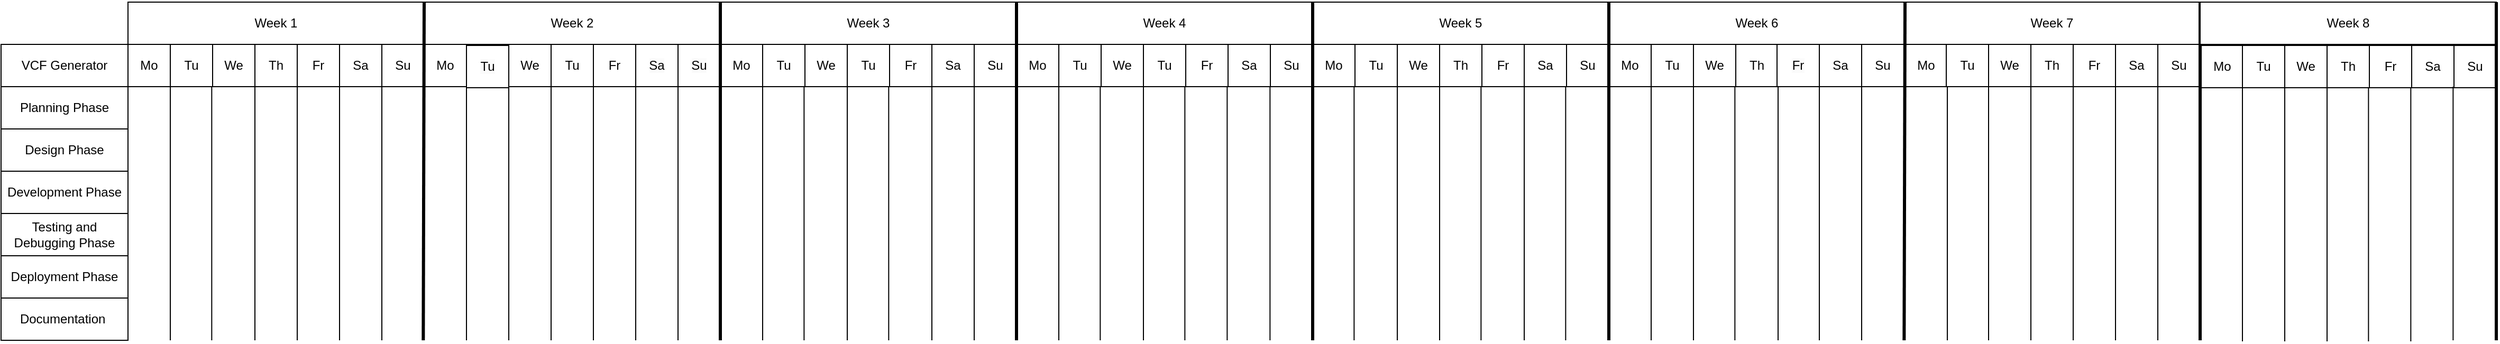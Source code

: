 <mxfile version="24.7.17">
  <diagram name="Seite-1" id="4hVkLUTrtvRtAOiwKSZ2">
    <mxGraphModel dx="1195" dy="682" grid="1" gridSize="10" guides="1" tooltips="1" connect="1" arrows="1" fold="1" page="1" pageScale="1" pageWidth="827" pageHeight="1169" math="0" shadow="0">
      <root>
        <mxCell id="0" />
        <mxCell id="1" parent="0" />
        <mxCell id="9hvRfSDIdng7qgmBZlXO-1" value="VCF Generator" style="rounded=0;whiteSpace=wrap;html=1;" vertex="1" parent="1">
          <mxGeometry x="40" y="120" width="120" height="40" as="geometry" />
        </mxCell>
        <mxCell id="9hvRfSDIdng7qgmBZlXO-2" value="Planning Phase" style="rounded=0;whiteSpace=wrap;html=1;" vertex="1" parent="1">
          <mxGeometry x="40" y="160" width="120" height="40" as="geometry" />
        </mxCell>
        <mxCell id="9hvRfSDIdng7qgmBZlXO-3" value="Design Phase" style="rounded=0;whiteSpace=wrap;html=1;" vertex="1" parent="1">
          <mxGeometry x="40" y="200" width="120" height="40" as="geometry" />
        </mxCell>
        <mxCell id="9hvRfSDIdng7qgmBZlXO-4" value="Development Phase" style="rounded=0;whiteSpace=wrap;html=1;" vertex="1" parent="1">
          <mxGeometry x="40" y="240" width="120" height="40" as="geometry" />
        </mxCell>
        <mxCell id="9hvRfSDIdng7qgmBZlXO-5" value="Testing and Debugging Phase" style="rounded=0;whiteSpace=wrap;html=1;" vertex="1" parent="1">
          <mxGeometry x="40" y="280" width="120" height="40" as="geometry" />
        </mxCell>
        <mxCell id="9hvRfSDIdng7qgmBZlXO-6" value="Deployment Phase" style="rounded=0;whiteSpace=wrap;html=1;" vertex="1" parent="1">
          <mxGeometry x="40" y="320" width="120" height="40" as="geometry" />
        </mxCell>
        <mxCell id="9hvRfSDIdng7qgmBZlXO-7" value="Week 1" style="rounded=0;whiteSpace=wrap;html=1;" vertex="1" parent="1">
          <mxGeometry x="160" y="80" width="280" height="40" as="geometry" />
        </mxCell>
        <mxCell id="9hvRfSDIdng7qgmBZlXO-8" value="Documentation&amp;nbsp;" style="rounded=0;whiteSpace=wrap;html=1;" vertex="1" parent="1">
          <mxGeometry x="40" y="360" width="120" height="40" as="geometry" />
        </mxCell>
        <mxCell id="9hvRfSDIdng7qgmBZlXO-10" value="Mo" style="rounded=0;whiteSpace=wrap;html=1;" vertex="1" parent="1">
          <mxGeometry x="160" y="120" width="40" height="40" as="geometry" />
        </mxCell>
        <mxCell id="9hvRfSDIdng7qgmBZlXO-13" value="Week 3" style="rounded=0;whiteSpace=wrap;html=1;" vertex="1" parent="1">
          <mxGeometry x="720" y="80" width="280" height="40" as="geometry" />
        </mxCell>
        <mxCell id="9hvRfSDIdng7qgmBZlXO-14" value="Week 2" style="rounded=0;whiteSpace=wrap;html=1;" vertex="1" parent="1">
          <mxGeometry x="440" y="80" width="280" height="40" as="geometry" />
        </mxCell>
        <mxCell id="9hvRfSDIdng7qgmBZlXO-15" value="Week 7" style="rounded=0;whiteSpace=wrap;html=1;" vertex="1" parent="1">
          <mxGeometry x="1839" y="80" width="280" height="40" as="geometry" />
        </mxCell>
        <mxCell id="9hvRfSDIdng7qgmBZlXO-16" value="Week 6" style="rounded=0;whiteSpace=wrap;html=1;" vertex="1" parent="1">
          <mxGeometry x="1560" y="80" width="280" height="40" as="geometry" />
        </mxCell>
        <mxCell id="9hvRfSDIdng7qgmBZlXO-17" value="Week 4" style="rounded=0;whiteSpace=wrap;html=1;" vertex="1" parent="1">
          <mxGeometry x="1000" y="80" width="280" height="40" as="geometry" />
        </mxCell>
        <mxCell id="9hvRfSDIdng7qgmBZlXO-18" value="Week 5" style="rounded=0;whiteSpace=wrap;html=1;" vertex="1" parent="1">
          <mxGeometry x="1280" y="80" width="280" height="40" as="geometry" />
        </mxCell>
        <mxCell id="9hvRfSDIdng7qgmBZlXO-19" value="Tu" style="rounded=0;whiteSpace=wrap;html=1;" vertex="1" parent="1">
          <mxGeometry x="200" y="120" width="40" height="40" as="geometry" />
        </mxCell>
        <mxCell id="9hvRfSDIdng7qgmBZlXO-20" value="Fr" style="rounded=0;whiteSpace=wrap;html=1;" vertex="1" parent="1">
          <mxGeometry x="320" y="120" width="40" height="40" as="geometry" />
        </mxCell>
        <mxCell id="9hvRfSDIdng7qgmBZlXO-21" value="Mo" style="rounded=0;whiteSpace=wrap;html=1;" vertex="1" parent="1">
          <mxGeometry x="440" y="120" width="40" height="40" as="geometry" />
        </mxCell>
        <mxCell id="9hvRfSDIdng7qgmBZlXO-22" value="&lt;span style=&quot;color: rgb(0, 0, 0); font-family: Helvetica; font-size: 12px; font-style: normal; font-variant-ligatures: normal; font-variant-caps: normal; font-weight: 400; letter-spacing: normal; orphans: 2; text-align: center; text-indent: 0px; text-transform: none; widows: 2; word-spacing: 0px; -webkit-text-stroke-width: 0px; white-space: normal; background-color: rgb(251, 251, 251); text-decoration-thickness: initial; text-decoration-style: initial; text-decoration-color: initial; display: inline !important; float: none;&quot;&gt;Tu&lt;/span&gt;" style="rounded=0;whiteSpace=wrap;html=1;" vertex="1" parent="1">
          <mxGeometry x="480" y="121" width="40" height="40" as="geometry" />
        </mxCell>
        <mxCell id="9hvRfSDIdng7qgmBZlXO-23" value="We" style="rounded=0;whiteSpace=wrap;html=1;" vertex="1" parent="1">
          <mxGeometry x="520" y="120" width="40" height="40" as="geometry" />
        </mxCell>
        <mxCell id="9hvRfSDIdng7qgmBZlXO-24" value="Tu" style="rounded=0;whiteSpace=wrap;html=1;" vertex="1" parent="1">
          <mxGeometry x="560" y="120" width="40" height="40" as="geometry" />
        </mxCell>
        <mxCell id="9hvRfSDIdng7qgmBZlXO-25" value="Fr" style="rounded=0;whiteSpace=wrap;html=1;" vertex="1" parent="1">
          <mxGeometry x="600" y="120" width="40" height="40" as="geometry" />
        </mxCell>
        <mxCell id="9hvRfSDIdng7qgmBZlXO-26" value="&lt;span style=&quot;color: rgb(0, 0, 0); font-family: Helvetica; font-size: 12px; font-style: normal; font-variant-ligatures: normal; font-variant-caps: normal; font-weight: 400; letter-spacing: normal; orphans: 2; text-align: center; text-indent: 0px; text-transform: none; widows: 2; word-spacing: 0px; -webkit-text-stroke-width: 0px; white-space: normal; background-color: rgb(251, 251, 251); text-decoration-thickness: initial; text-decoration-style: initial; text-decoration-color: initial; display: inline !important; float: none;&quot;&gt;Sa&lt;/span&gt;" style="rounded=0;whiteSpace=wrap;html=1;" vertex="1" parent="1">
          <mxGeometry x="640" y="120" width="40" height="40" as="geometry" />
        </mxCell>
        <mxCell id="9hvRfSDIdng7qgmBZlXO-27" value="&lt;span style=&quot;color: rgb(0, 0, 0); font-family: Helvetica; font-size: 12px; font-style: normal; font-variant-ligatures: normal; font-variant-caps: normal; font-weight: 400; letter-spacing: normal; orphans: 2; text-align: center; text-indent: 0px; text-transform: none; widows: 2; word-spacing: 0px; -webkit-text-stroke-width: 0px; white-space: normal; background-color: rgb(251, 251, 251); text-decoration-thickness: initial; text-decoration-style: initial; text-decoration-color: initial; display: inline !important; float: none;&quot;&gt;Su&lt;/span&gt;" style="rounded=0;whiteSpace=wrap;html=1;" vertex="1" parent="1">
          <mxGeometry x="680" y="120" width="40" height="40" as="geometry" />
        </mxCell>
        <mxCell id="9hvRfSDIdng7qgmBZlXO-28" value="Mo" style="rounded=0;whiteSpace=wrap;html=1;" vertex="1" parent="1">
          <mxGeometry x="720" y="120" width="40" height="40" as="geometry" />
        </mxCell>
        <mxCell id="9hvRfSDIdng7qgmBZlXO-29" value="We" style="rounded=0;whiteSpace=wrap;html=1;" vertex="1" parent="1">
          <mxGeometry x="800" y="120" width="40" height="40" as="geometry" />
        </mxCell>
        <mxCell id="9hvRfSDIdng7qgmBZlXO-30" value="Tu" style="rounded=0;whiteSpace=wrap;html=1;" vertex="1" parent="1">
          <mxGeometry x="760" y="120" width="40" height="40" as="geometry" />
        </mxCell>
        <mxCell id="9hvRfSDIdng7qgmBZlXO-31" value="Tu" style="rounded=0;whiteSpace=wrap;html=1;" vertex="1" parent="1">
          <mxGeometry x="840" y="120" width="40" height="40" as="geometry" />
        </mxCell>
        <mxCell id="9hvRfSDIdng7qgmBZlXO-32" value="Fr" style="rounded=0;whiteSpace=wrap;html=1;" vertex="1" parent="1">
          <mxGeometry x="880" y="120" width="40" height="40" as="geometry" />
        </mxCell>
        <mxCell id="9hvRfSDIdng7qgmBZlXO-33" value="Sa" style="rounded=0;whiteSpace=wrap;html=1;" vertex="1" parent="1">
          <mxGeometry x="920" y="120" width="40" height="40" as="geometry" />
        </mxCell>
        <mxCell id="9hvRfSDIdng7qgmBZlXO-34" value="Su" style="rounded=0;whiteSpace=wrap;html=1;" vertex="1" parent="1">
          <mxGeometry x="960" y="120" width="40" height="40" as="geometry" />
        </mxCell>
        <mxCell id="9hvRfSDIdng7qgmBZlXO-52" value="Th" style="rounded=0;whiteSpace=wrap;html=1;" vertex="1" parent="1">
          <mxGeometry x="280" y="120" width="40" height="40" as="geometry" />
        </mxCell>
        <mxCell id="9hvRfSDIdng7qgmBZlXO-53" value="We" style="rounded=0;whiteSpace=wrap;html=1;" vertex="1" parent="1">
          <mxGeometry x="240" y="120" width="40" height="40" as="geometry" />
        </mxCell>
        <mxCell id="9hvRfSDIdng7qgmBZlXO-54" value="Sa" style="rounded=0;whiteSpace=wrap;html=1;" vertex="1" parent="1">
          <mxGeometry x="360" y="120" width="40" height="40" as="geometry" />
        </mxCell>
        <mxCell id="9hvRfSDIdng7qgmBZlXO-55" value="Su" style="rounded=0;whiteSpace=wrap;html=1;" vertex="1" parent="1">
          <mxGeometry x="400" y="120" width="40" height="40" as="geometry" />
        </mxCell>
        <mxCell id="9hvRfSDIdng7qgmBZlXO-73" value="Th" style="rounded=0;whiteSpace=wrap;html=1;" vertex="1" parent="1">
          <mxGeometry x="1400" y="120" width="40" height="40" as="geometry" />
        </mxCell>
        <mxCell id="9hvRfSDIdng7qgmBZlXO-74" value="Su" style="rounded=0;whiteSpace=wrap;html=1;" vertex="1" parent="1">
          <mxGeometry x="1520" y="120" width="40" height="40" as="geometry" />
        </mxCell>
        <mxCell id="9hvRfSDIdng7qgmBZlXO-75" value="Mo" style="rounded=0;whiteSpace=wrap;html=1;" vertex="1" parent="1">
          <mxGeometry x="1560" y="120" width="40" height="40" as="geometry" />
        </mxCell>
        <mxCell id="9hvRfSDIdng7qgmBZlXO-76" value="Tu" style="rounded=0;whiteSpace=wrap;html=1;" vertex="1" parent="1">
          <mxGeometry x="1600" y="120" width="40" height="40" as="geometry" />
        </mxCell>
        <mxCell id="9hvRfSDIdng7qgmBZlXO-77" value="We" style="rounded=0;whiteSpace=wrap;html=1;" vertex="1" parent="1">
          <mxGeometry x="1640" y="120" width="40" height="40" as="geometry" />
        </mxCell>
        <mxCell id="9hvRfSDIdng7qgmBZlXO-78" value="Th" style="rounded=0;whiteSpace=wrap;html=1;" vertex="1" parent="1">
          <mxGeometry x="1680" y="120" width="40" height="40" as="geometry" />
        </mxCell>
        <mxCell id="9hvRfSDIdng7qgmBZlXO-79" value="&lt;span style=&quot;color: rgb(0, 0, 0); font-family: Helvetica; font-size: 12px; font-style: normal; font-variant-ligatures: normal; font-variant-caps: normal; font-weight: 400; letter-spacing: normal; orphans: 2; text-align: center; text-indent: 0px; text-transform: none; widows: 2; word-spacing: 0px; -webkit-text-stroke-width: 0px; white-space: normal; background-color: rgb(251, 251, 251); text-decoration-thickness: initial; text-decoration-style: initial; text-decoration-color: initial; display: inline !important; float: none;&quot;&gt;Fr&lt;/span&gt;" style="rounded=0;whiteSpace=wrap;html=1;" vertex="1" parent="1">
          <mxGeometry x="1719" y="120" width="40" height="40" as="geometry" />
        </mxCell>
        <mxCell id="9hvRfSDIdng7qgmBZlXO-80" value="Sa" style="rounded=0;whiteSpace=wrap;html=1;" vertex="1" parent="1">
          <mxGeometry x="1759" y="120" width="40" height="40" as="geometry" />
        </mxCell>
        <mxCell id="9hvRfSDIdng7qgmBZlXO-81" value="Su" style="rounded=0;whiteSpace=wrap;html=1;" vertex="1" parent="1">
          <mxGeometry x="1799" y="120" width="40" height="40" as="geometry" />
        </mxCell>
        <mxCell id="9hvRfSDIdng7qgmBZlXO-82" value="Mo" style="rounded=0;whiteSpace=wrap;html=1;" vertex="1" parent="1">
          <mxGeometry x="1840" y="120" width="40" height="40" as="geometry" />
        </mxCell>
        <mxCell id="9hvRfSDIdng7qgmBZlXO-83" value="Tu" style="rounded=0;whiteSpace=wrap;html=1;" vertex="1" parent="1">
          <mxGeometry x="1879" y="120" width="40" height="40" as="geometry" />
        </mxCell>
        <mxCell id="9hvRfSDIdng7qgmBZlXO-84" value="We" style="rounded=0;whiteSpace=wrap;html=1;" vertex="1" parent="1">
          <mxGeometry x="1919" y="120" width="40" height="40" as="geometry" />
        </mxCell>
        <mxCell id="9hvRfSDIdng7qgmBZlXO-85" value="Th" style="rounded=0;whiteSpace=wrap;html=1;" vertex="1" parent="1">
          <mxGeometry x="1959" y="120" width="40" height="40" as="geometry" />
        </mxCell>
        <mxCell id="9hvRfSDIdng7qgmBZlXO-86" value="Fr" style="rounded=0;whiteSpace=wrap;html=1;" vertex="1" parent="1">
          <mxGeometry x="1999" y="120" width="40" height="40" as="geometry" />
        </mxCell>
        <mxCell id="9hvRfSDIdng7qgmBZlXO-87" value="Sa" style="rounded=0;whiteSpace=wrap;html=1;" vertex="1" parent="1">
          <mxGeometry x="2039" y="120" width="40" height="40" as="geometry" />
        </mxCell>
        <mxCell id="9hvRfSDIdng7qgmBZlXO-88" value="Su" style="rounded=0;whiteSpace=wrap;html=1;" vertex="1" parent="1">
          <mxGeometry x="2079" y="120" width="40" height="40" as="geometry" />
        </mxCell>
        <mxCell id="9hvRfSDIdng7qgmBZlXO-89" value="Mo" style="rounded=0;whiteSpace=wrap;html=1;" vertex="1" parent="1">
          <mxGeometry x="1000" y="120" width="40" height="40" as="geometry" />
        </mxCell>
        <mxCell id="9hvRfSDIdng7qgmBZlXO-90" value="We" style="rounded=0;whiteSpace=wrap;html=1;" vertex="1" parent="1">
          <mxGeometry x="1360" y="120" width="40" height="40" as="geometry" />
        </mxCell>
        <mxCell id="9hvRfSDIdng7qgmBZlXO-91" value="Tu" style="rounded=0;whiteSpace=wrap;html=1;" vertex="1" parent="1">
          <mxGeometry x="1320" y="120" width="40" height="40" as="geometry" />
        </mxCell>
        <mxCell id="9hvRfSDIdng7qgmBZlXO-92" value="Mo" style="rounded=0;whiteSpace=wrap;html=1;" vertex="1" parent="1">
          <mxGeometry x="1280" y="120" width="40" height="40" as="geometry" />
        </mxCell>
        <mxCell id="9hvRfSDIdng7qgmBZlXO-93" value="Su" style="rounded=0;whiteSpace=wrap;html=1;" vertex="1" parent="1">
          <mxGeometry x="1240" y="120" width="40" height="40" as="geometry" />
        </mxCell>
        <mxCell id="9hvRfSDIdng7qgmBZlXO-94" value="Sa" style="rounded=0;whiteSpace=wrap;html=1;" vertex="1" parent="1">
          <mxGeometry x="1200" y="120" width="40" height="40" as="geometry" />
        </mxCell>
        <mxCell id="9hvRfSDIdng7qgmBZlXO-95" value="Fr" style="rounded=0;whiteSpace=wrap;html=1;" vertex="1" parent="1">
          <mxGeometry x="1160" y="120" width="40" height="40" as="geometry" />
        </mxCell>
        <mxCell id="9hvRfSDIdng7qgmBZlXO-96" value="Tu" style="rounded=0;whiteSpace=wrap;html=1;" vertex="1" parent="1">
          <mxGeometry x="1120" y="120" width="40" height="40" as="geometry" />
        </mxCell>
        <mxCell id="9hvRfSDIdng7qgmBZlXO-97" value="We" style="rounded=0;whiteSpace=wrap;html=1;" vertex="1" parent="1">
          <mxGeometry x="1080" y="120" width="40" height="40" as="geometry" />
        </mxCell>
        <mxCell id="9hvRfSDIdng7qgmBZlXO-98" value="Tu" style="rounded=0;whiteSpace=wrap;html=1;" vertex="1" parent="1">
          <mxGeometry x="1040" y="120" width="40" height="40" as="geometry" />
        </mxCell>
        <mxCell id="9hvRfSDIdng7qgmBZlXO-99" value="Fr" style="rounded=0;whiteSpace=wrap;html=1;" vertex="1" parent="1">
          <mxGeometry x="1440" y="120" width="40" height="40" as="geometry" />
        </mxCell>
        <mxCell id="9hvRfSDIdng7qgmBZlXO-100" value="Sa" style="rounded=0;whiteSpace=wrap;html=1;" vertex="1" parent="1">
          <mxGeometry x="1480" y="120" width="40" height="40" as="geometry" />
        </mxCell>
        <mxCell id="9hvRfSDIdng7qgmBZlXO-101" value="" style="endArrow=none;html=1;rounded=0;entryX=0;entryY=1;entryDx=0;entryDy=0;" edge="1" parent="1" target="9hvRfSDIdng7qgmBZlXO-19">
          <mxGeometry width="50" height="50" relative="1" as="geometry">
            <mxPoint x="200" y="400" as="sourcePoint" />
            <mxPoint x="280" y="260" as="targetPoint" />
          </mxGeometry>
        </mxCell>
        <mxCell id="9hvRfSDIdng7qgmBZlXO-102" value="" style="endArrow=none;html=1;rounded=0;entryX=0;entryY=1;entryDx=0;entryDy=0;" edge="1" parent="1">
          <mxGeometry width="50" height="50" relative="1" as="geometry">
            <mxPoint x="640" y="400" as="sourcePoint" />
            <mxPoint x="640" y="160" as="targetPoint" />
          </mxGeometry>
        </mxCell>
        <mxCell id="9hvRfSDIdng7qgmBZlXO-103" value="" style="endArrow=none;html=1;rounded=0;entryX=0;entryY=1;entryDx=0;entryDy=0;" edge="1" parent="1">
          <mxGeometry width="50" height="50" relative="1" as="geometry">
            <mxPoint x="239.17" y="400" as="sourcePoint" />
            <mxPoint x="239.17" y="160" as="targetPoint" />
          </mxGeometry>
        </mxCell>
        <mxCell id="9hvRfSDIdng7qgmBZlXO-104" value="" style="endArrow=none;html=1;rounded=0;entryX=0;entryY=1;entryDx=0;entryDy=0;" edge="1" parent="1">
          <mxGeometry width="50" height="50" relative="1" as="geometry">
            <mxPoint x="600" y="400" as="sourcePoint" />
            <mxPoint x="600" y="160" as="targetPoint" />
          </mxGeometry>
        </mxCell>
        <mxCell id="9hvRfSDIdng7qgmBZlXO-105" value="" style="endArrow=none;html=1;rounded=0;entryX=0;entryY=1;entryDx=0;entryDy=0;" edge="1" parent="1">
          <mxGeometry width="50" height="50" relative="1" as="geometry">
            <mxPoint x="560" y="400" as="sourcePoint" />
            <mxPoint x="560" y="160" as="targetPoint" />
          </mxGeometry>
        </mxCell>
        <mxCell id="9hvRfSDIdng7qgmBZlXO-106" value="" style="endArrow=none;html=1;rounded=0;entryX=0;entryY=1;entryDx=0;entryDy=0;" edge="1" parent="1">
          <mxGeometry width="50" height="50" relative="1" as="geometry">
            <mxPoint x="520" y="400" as="sourcePoint" />
            <mxPoint x="520" y="160" as="targetPoint" />
          </mxGeometry>
        </mxCell>
        <mxCell id="9hvRfSDIdng7qgmBZlXO-107" value="" style="endArrow=none;html=1;rounded=0;entryX=0;entryY=1;entryDx=0;entryDy=0;" edge="1" parent="1">
          <mxGeometry width="50" height="50" relative="1" as="geometry">
            <mxPoint x="280" y="400" as="sourcePoint" />
            <mxPoint x="280" y="160" as="targetPoint" />
          </mxGeometry>
        </mxCell>
        <mxCell id="9hvRfSDIdng7qgmBZlXO-108" value="" style="endArrow=none;html=1;rounded=0;entryX=0;entryY=1;entryDx=0;entryDy=0;" edge="1" parent="1">
          <mxGeometry width="50" height="50" relative="1" as="geometry">
            <mxPoint x="320" y="400" as="sourcePoint" />
            <mxPoint x="320" y="160" as="targetPoint" />
          </mxGeometry>
        </mxCell>
        <mxCell id="9hvRfSDIdng7qgmBZlXO-109" value="" style="endArrow=none;html=1;rounded=0;entryX=0;entryY=1;entryDx=0;entryDy=0;" edge="1" parent="1">
          <mxGeometry width="50" height="50" relative="1" as="geometry">
            <mxPoint x="360" y="400" as="sourcePoint" />
            <mxPoint x="360" y="160" as="targetPoint" />
          </mxGeometry>
        </mxCell>
        <mxCell id="9hvRfSDIdng7qgmBZlXO-110" value="" style="endArrow=none;html=1;rounded=0;entryX=0;entryY=1;entryDx=0;entryDy=0;" edge="1" parent="1">
          <mxGeometry width="50" height="50" relative="1" as="geometry">
            <mxPoint x="400" y="400" as="sourcePoint" />
            <mxPoint x="400" y="160" as="targetPoint" />
          </mxGeometry>
        </mxCell>
        <mxCell id="9hvRfSDIdng7qgmBZlXO-111" value="" style="endArrow=none;html=1;rounded=0;entryX=0;entryY=0;entryDx=0;entryDy=0;strokeWidth=3;" edge="1" parent="1" target="9hvRfSDIdng7qgmBZlXO-14">
          <mxGeometry width="50" height="50" relative="1" as="geometry">
            <mxPoint x="439.17" y="400" as="sourcePoint" />
            <mxPoint x="439.17" y="160" as="targetPoint" />
          </mxGeometry>
        </mxCell>
        <mxCell id="9hvRfSDIdng7qgmBZlXO-112" value="" style="endArrow=none;html=1;rounded=0;entryX=0;entryY=1;entryDx=0;entryDy=0;" edge="1" parent="1">
          <mxGeometry width="50" height="50" relative="1" as="geometry">
            <mxPoint x="480" y="400" as="sourcePoint" />
            <mxPoint x="480" y="160" as="targetPoint" />
          </mxGeometry>
        </mxCell>
        <mxCell id="9hvRfSDIdng7qgmBZlXO-113" value="" style="endArrow=none;html=1;rounded=0;entryX=0;entryY=1;entryDx=0;entryDy=0;" edge="1" parent="1">
          <mxGeometry width="50" height="50" relative="1" as="geometry">
            <mxPoint x="1040" y="400" as="sourcePoint" />
            <mxPoint x="1040" y="160" as="targetPoint" />
          </mxGeometry>
        </mxCell>
        <mxCell id="9hvRfSDIdng7qgmBZlXO-114" value="" style="endArrow=none;html=1;rounded=0;entryX=0;entryY=1;entryDx=0;entryDy=0;" edge="1" parent="1">
          <mxGeometry width="50" height="50" relative="1" as="geometry">
            <mxPoint x="680" y="400" as="sourcePoint" />
            <mxPoint x="680" y="160" as="targetPoint" />
          </mxGeometry>
        </mxCell>
        <mxCell id="9hvRfSDIdng7qgmBZlXO-115" value="" style="endArrow=none;html=1;rounded=0;entryX=1;entryY=0;entryDx=0;entryDy=0;strokeWidth=3;" edge="1" parent="1" target="9hvRfSDIdng7qgmBZlXO-14">
          <mxGeometry width="50" height="50" relative="1" as="geometry">
            <mxPoint x="720" y="400" as="sourcePoint" />
            <mxPoint x="720" y="160" as="targetPoint" />
          </mxGeometry>
        </mxCell>
        <mxCell id="9hvRfSDIdng7qgmBZlXO-116" value="" style="endArrow=none;html=1;rounded=0;entryX=0;entryY=1;entryDx=0;entryDy=0;" edge="1" parent="1">
          <mxGeometry width="50" height="50" relative="1" as="geometry">
            <mxPoint x="760" y="400" as="sourcePoint" />
            <mxPoint x="760" y="160" as="targetPoint" />
          </mxGeometry>
        </mxCell>
        <mxCell id="9hvRfSDIdng7qgmBZlXO-117" value="" style="endArrow=none;html=1;rounded=0;entryX=0;entryY=1;entryDx=0;entryDy=0;" edge="1" parent="1">
          <mxGeometry width="50" height="50" relative="1" as="geometry">
            <mxPoint x="799.17" y="400" as="sourcePoint" />
            <mxPoint x="799.17" y="160" as="targetPoint" />
          </mxGeometry>
        </mxCell>
        <mxCell id="9hvRfSDIdng7qgmBZlXO-118" value="" style="endArrow=none;html=1;rounded=0;entryX=0;entryY=1;entryDx=0;entryDy=0;" edge="1" parent="1">
          <mxGeometry width="50" height="50" relative="1" as="geometry">
            <mxPoint x="840" y="400" as="sourcePoint" />
            <mxPoint x="840" y="160" as="targetPoint" />
          </mxGeometry>
        </mxCell>
        <mxCell id="9hvRfSDIdng7qgmBZlXO-119" value="" style="endArrow=none;html=1;rounded=0;entryX=0;entryY=1;entryDx=0;entryDy=0;" edge="1" parent="1">
          <mxGeometry width="50" height="50" relative="1" as="geometry">
            <mxPoint x="879.17" y="400" as="sourcePoint" />
            <mxPoint x="879.17" y="160" as="targetPoint" />
          </mxGeometry>
        </mxCell>
        <mxCell id="9hvRfSDIdng7qgmBZlXO-120" value="" style="endArrow=none;html=1;rounded=0;entryX=0;entryY=1;entryDx=0;entryDy=0;" edge="1" parent="1">
          <mxGeometry width="50" height="50" relative="1" as="geometry">
            <mxPoint x="920" y="400" as="sourcePoint" />
            <mxPoint x="920" y="160" as="targetPoint" />
          </mxGeometry>
        </mxCell>
        <mxCell id="9hvRfSDIdng7qgmBZlXO-121" value="" style="endArrow=none;html=1;rounded=0;entryX=0;entryY=1;entryDx=0;entryDy=0;" edge="1" parent="1">
          <mxGeometry width="50" height="50" relative="1" as="geometry">
            <mxPoint x="960" y="400" as="sourcePoint" />
            <mxPoint x="960" y="160" as="targetPoint" />
          </mxGeometry>
        </mxCell>
        <mxCell id="9hvRfSDIdng7qgmBZlXO-122" value="" style="endArrow=none;html=1;rounded=0;entryX=0;entryY=0;entryDx=0;entryDy=0;strokeWidth=3;" edge="1" parent="1" target="9hvRfSDIdng7qgmBZlXO-17">
          <mxGeometry width="50" height="50" relative="1" as="geometry">
            <mxPoint x="1000" y="400" as="sourcePoint" />
            <mxPoint x="1000" y="160" as="targetPoint" />
          </mxGeometry>
        </mxCell>
        <mxCell id="9hvRfSDIdng7qgmBZlXO-123" value="" style="endArrow=none;html=1;rounded=0;entryX=0;entryY=1;entryDx=0;entryDy=0;" edge="1" parent="1">
          <mxGeometry width="50" height="50" relative="1" as="geometry">
            <mxPoint x="1319.17" y="400" as="sourcePoint" />
            <mxPoint x="1319.17" y="160" as="targetPoint" />
          </mxGeometry>
        </mxCell>
        <mxCell id="9hvRfSDIdng7qgmBZlXO-125" value="" style="endArrow=none;html=1;rounded=0;entryX=0;entryY=1;entryDx=0;entryDy=0;" edge="1" parent="1">
          <mxGeometry width="50" height="50" relative="1" as="geometry">
            <mxPoint x="1720" y="400" as="sourcePoint" />
            <mxPoint x="1720" y="160" as="targetPoint" />
          </mxGeometry>
        </mxCell>
        <mxCell id="9hvRfSDIdng7qgmBZlXO-126" value="" style="endArrow=none;html=1;rounded=0;entryX=0;entryY=1;entryDx=0;entryDy=0;" edge="1" parent="1">
          <mxGeometry width="50" height="50" relative="1" as="geometry">
            <mxPoint x="1759" y="400" as="sourcePoint" />
            <mxPoint x="1759" y="160" as="targetPoint" />
          </mxGeometry>
        </mxCell>
        <mxCell id="9hvRfSDIdng7qgmBZlXO-127" value="" style="endArrow=none;html=1;rounded=0;entryX=0;entryY=1;entryDx=0;entryDy=0;" edge="1" parent="1">
          <mxGeometry width="50" height="50" relative="1" as="geometry">
            <mxPoint x="1799" y="400" as="sourcePoint" />
            <mxPoint x="1799" y="160" as="targetPoint" />
          </mxGeometry>
        </mxCell>
        <mxCell id="9hvRfSDIdng7qgmBZlXO-128" value="" style="endArrow=none;html=1;rounded=0;entryX=1;entryY=0;entryDx=0;entryDy=0;strokeWidth=3;" edge="1" parent="1" target="9hvRfSDIdng7qgmBZlXO-16">
          <mxGeometry width="50" height="50" relative="1" as="geometry">
            <mxPoint x="1839.17" y="400" as="sourcePoint" />
            <mxPoint x="1839.17" y="160" as="targetPoint" />
          </mxGeometry>
        </mxCell>
        <mxCell id="9hvRfSDIdng7qgmBZlXO-129" value="" style="endArrow=none;html=1;rounded=0;entryX=0;entryY=1;entryDx=0;entryDy=0;" edge="1" parent="1">
          <mxGeometry width="50" height="50" relative="1" as="geometry">
            <mxPoint x="1880" y="400" as="sourcePoint" />
            <mxPoint x="1880" y="160" as="targetPoint" />
          </mxGeometry>
        </mxCell>
        <mxCell id="9hvRfSDIdng7qgmBZlXO-130" value="" style="endArrow=none;html=1;rounded=0;entryX=0;entryY=1;entryDx=0;entryDy=0;" edge="1" parent="1">
          <mxGeometry width="50" height="50" relative="1" as="geometry">
            <mxPoint x="1919" y="400" as="sourcePoint" />
            <mxPoint x="1919" y="160" as="targetPoint" />
          </mxGeometry>
        </mxCell>
        <mxCell id="9hvRfSDIdng7qgmBZlXO-131" value="" style="endArrow=none;html=1;rounded=0;entryX=0;entryY=1;entryDx=0;entryDy=0;" edge="1" parent="1">
          <mxGeometry width="50" height="50" relative="1" as="geometry">
            <mxPoint x="1959" y="400" as="sourcePoint" />
            <mxPoint x="1959" y="160" as="targetPoint" />
          </mxGeometry>
        </mxCell>
        <mxCell id="9hvRfSDIdng7qgmBZlXO-132" value="" style="endArrow=none;html=1;rounded=0;entryX=0;entryY=1;entryDx=0;entryDy=0;" edge="1" parent="1">
          <mxGeometry width="50" height="50" relative="1" as="geometry">
            <mxPoint x="1999" y="400" as="sourcePoint" />
            <mxPoint x="1999" y="160" as="targetPoint" />
          </mxGeometry>
        </mxCell>
        <mxCell id="9hvRfSDIdng7qgmBZlXO-133" value="" style="endArrow=none;html=1;rounded=0;entryX=0;entryY=1;entryDx=0;entryDy=0;" edge="1" parent="1">
          <mxGeometry width="50" height="50" relative="1" as="geometry">
            <mxPoint x="2039" y="400" as="sourcePoint" />
            <mxPoint x="2039" y="160" as="targetPoint" />
          </mxGeometry>
        </mxCell>
        <mxCell id="9hvRfSDIdng7qgmBZlXO-134" value="" style="endArrow=none;html=1;rounded=0;entryX=0;entryY=1;entryDx=0;entryDy=0;" edge="1" parent="1">
          <mxGeometry width="50" height="50" relative="1" as="geometry">
            <mxPoint x="2079" y="400" as="sourcePoint" />
            <mxPoint x="2079" y="160" as="targetPoint" />
          </mxGeometry>
        </mxCell>
        <mxCell id="9hvRfSDIdng7qgmBZlXO-135" value="" style="endArrow=none;html=1;rounded=0;entryX=1;entryY=0;entryDx=0;entryDy=0;strokeWidth=3;" edge="1" parent="1" target="9hvRfSDIdng7qgmBZlXO-15">
          <mxGeometry width="50" height="50" relative="1" as="geometry">
            <mxPoint x="2119" y="400" as="sourcePoint" />
            <mxPoint x="2119" y="160" as="targetPoint" />
          </mxGeometry>
        </mxCell>
        <mxCell id="9hvRfSDIdng7qgmBZlXO-136" value="" style="endArrow=none;html=1;rounded=0;entryX=0;entryY=1;entryDx=0;entryDy=0;" edge="1" parent="1">
          <mxGeometry width="50" height="50" relative="1" as="geometry">
            <mxPoint x="1360" y="400" as="sourcePoint" />
            <mxPoint x="1360" y="160" as="targetPoint" />
          </mxGeometry>
        </mxCell>
        <mxCell id="9hvRfSDIdng7qgmBZlXO-137" value="" style="endArrow=none;html=1;rounded=0;entryX=0;entryY=1;entryDx=0;entryDy=0;" edge="1" parent="1">
          <mxGeometry width="50" height="50" relative="1" as="geometry">
            <mxPoint x="1400" y="400" as="sourcePoint" />
            <mxPoint x="1400" y="160" as="targetPoint" />
          </mxGeometry>
        </mxCell>
        <mxCell id="9hvRfSDIdng7qgmBZlXO-138" value="" style="endArrow=none;html=1;rounded=0;entryX=0;entryY=1;entryDx=0;entryDy=0;" edge="1" parent="1">
          <mxGeometry width="50" height="50" relative="1" as="geometry">
            <mxPoint x="1439.17" y="400" as="sourcePoint" />
            <mxPoint x="1439.17" y="160" as="targetPoint" />
          </mxGeometry>
        </mxCell>
        <mxCell id="9hvRfSDIdng7qgmBZlXO-139" value="" style="endArrow=none;html=1;rounded=0;entryX=0;entryY=1;entryDx=0;entryDy=0;" edge="1" parent="1">
          <mxGeometry width="50" height="50" relative="1" as="geometry">
            <mxPoint x="1480" y="400" as="sourcePoint" />
            <mxPoint x="1480" y="160" as="targetPoint" />
          </mxGeometry>
        </mxCell>
        <mxCell id="9hvRfSDIdng7qgmBZlXO-140" value="" style="endArrow=none;html=1;rounded=0;entryX=0;entryY=1;entryDx=0;entryDy=0;" edge="1" parent="1">
          <mxGeometry width="50" height="50" relative="1" as="geometry">
            <mxPoint x="1519.17" y="400" as="sourcePoint" />
            <mxPoint x="1519.17" y="160" as="targetPoint" />
          </mxGeometry>
        </mxCell>
        <mxCell id="9hvRfSDIdng7qgmBZlXO-141" value="" style="endArrow=none;html=1;rounded=0;entryX=1;entryY=0;entryDx=0;entryDy=0;strokeWidth=3;" edge="1" parent="1" target="9hvRfSDIdng7qgmBZlXO-18">
          <mxGeometry width="50" height="50" relative="1" as="geometry">
            <mxPoint x="1560" y="400" as="sourcePoint" />
            <mxPoint x="1560" y="160" as="targetPoint" />
          </mxGeometry>
        </mxCell>
        <mxCell id="9hvRfSDIdng7qgmBZlXO-142" value="" style="endArrow=none;html=1;rounded=0;entryX=0;entryY=1;entryDx=0;entryDy=0;" edge="1" parent="1">
          <mxGeometry width="50" height="50" relative="1" as="geometry">
            <mxPoint x="1600" y="400" as="sourcePoint" />
            <mxPoint x="1600" y="160" as="targetPoint" />
          </mxGeometry>
        </mxCell>
        <mxCell id="9hvRfSDIdng7qgmBZlXO-143" value="" style="endArrow=none;html=1;rounded=0;entryX=0;entryY=1;entryDx=0;entryDy=0;" edge="1" parent="1">
          <mxGeometry width="50" height="50" relative="1" as="geometry">
            <mxPoint x="1640" y="400" as="sourcePoint" />
            <mxPoint x="1640" y="160" as="targetPoint" />
          </mxGeometry>
        </mxCell>
        <mxCell id="9hvRfSDIdng7qgmBZlXO-144" value="" style="endArrow=none;html=1;rounded=0;entryX=0;entryY=1;entryDx=0;entryDy=0;" edge="1" parent="1">
          <mxGeometry width="50" height="50" relative="1" as="geometry">
            <mxPoint x="1679.17" y="400" as="sourcePoint" />
            <mxPoint x="1679.17" y="160" as="targetPoint" />
          </mxGeometry>
        </mxCell>
        <mxCell id="9hvRfSDIdng7qgmBZlXO-145" value="" style="endArrow=none;html=1;rounded=0;entryX=0;entryY=1;entryDx=0;entryDy=0;" edge="1" parent="1">
          <mxGeometry width="50" height="50" relative="1" as="geometry">
            <mxPoint x="1239.67" y="400" as="sourcePoint" />
            <mxPoint x="1239.67" y="160" as="targetPoint" />
          </mxGeometry>
        </mxCell>
        <mxCell id="9hvRfSDIdng7qgmBZlXO-146" value="" style="endArrow=none;html=1;rounded=0;entryX=0;entryY=1;entryDx=0;entryDy=0;" edge="1" parent="1">
          <mxGeometry width="50" height="50" relative="1" as="geometry">
            <mxPoint x="1199.17" y="400" as="sourcePoint" />
            <mxPoint x="1199.17" y="160" as="targetPoint" />
          </mxGeometry>
        </mxCell>
        <mxCell id="9hvRfSDIdng7qgmBZlXO-147" value="" style="endArrow=none;html=1;rounded=0;entryX=0;entryY=1;entryDx=0;entryDy=0;" edge="1" parent="1">
          <mxGeometry width="50" height="50" relative="1" as="geometry">
            <mxPoint x="1159.17" y="400" as="sourcePoint" />
            <mxPoint x="1159.17" y="160" as="targetPoint" />
          </mxGeometry>
        </mxCell>
        <mxCell id="9hvRfSDIdng7qgmBZlXO-148" value="" style="endArrow=none;html=1;rounded=0;entryX=0;entryY=1;entryDx=0;entryDy=0;" edge="1" parent="1">
          <mxGeometry width="50" height="50" relative="1" as="geometry">
            <mxPoint x="1120" y="400" as="sourcePoint" />
            <mxPoint x="1120" y="160" as="targetPoint" />
          </mxGeometry>
        </mxCell>
        <mxCell id="9hvRfSDIdng7qgmBZlXO-149" value="" style="endArrow=none;html=1;rounded=0;entryX=0;entryY=1;entryDx=0;entryDy=0;" edge="1" parent="1">
          <mxGeometry width="50" height="50" relative="1" as="geometry">
            <mxPoint x="1079.17" y="400" as="sourcePoint" />
            <mxPoint x="1079.17" y="160" as="targetPoint" />
          </mxGeometry>
        </mxCell>
        <mxCell id="9hvRfSDIdng7qgmBZlXO-150" value="" style="endArrow=none;html=1;rounded=0;entryX=0;entryY=0;entryDx=0;entryDy=0;strokeWidth=3;" edge="1" parent="1" target="9hvRfSDIdng7qgmBZlXO-18">
          <mxGeometry width="50" height="50" relative="1" as="geometry">
            <mxPoint x="1280" y="400" as="sourcePoint" />
            <mxPoint x="1280" y="160" as="targetPoint" />
          </mxGeometry>
        </mxCell>
        <mxCell id="9hvRfSDIdng7qgmBZlXO-151" value="Week 8" style="rounded=0;whiteSpace=wrap;html=1;" vertex="1" parent="1">
          <mxGeometry x="2119" y="80" width="280" height="40" as="geometry" />
        </mxCell>
        <mxCell id="9hvRfSDIdng7qgmBZlXO-152" value="Mo" style="rounded=0;whiteSpace=wrap;html=1;" vertex="1" parent="1">
          <mxGeometry x="2120" y="121" width="40" height="40" as="geometry" />
        </mxCell>
        <mxCell id="9hvRfSDIdng7qgmBZlXO-153" value="Tu" style="rounded=0;whiteSpace=wrap;html=1;" vertex="1" parent="1">
          <mxGeometry x="2159" y="121" width="40" height="40" as="geometry" />
        </mxCell>
        <mxCell id="9hvRfSDIdng7qgmBZlXO-154" value="Th" style="rounded=0;whiteSpace=wrap;html=1;" vertex="1" parent="1">
          <mxGeometry x="2239" y="121" width="40" height="40" as="geometry" />
        </mxCell>
        <mxCell id="9hvRfSDIdng7qgmBZlXO-155" value="Fr" style="rounded=0;whiteSpace=wrap;html=1;" vertex="1" parent="1">
          <mxGeometry x="2279" y="121" width="40" height="40" as="geometry" />
        </mxCell>
        <mxCell id="9hvRfSDIdng7qgmBZlXO-156" value="Sa" style="rounded=0;whiteSpace=wrap;html=1;" vertex="1" parent="1">
          <mxGeometry x="2319" y="121" width="40" height="40" as="geometry" />
        </mxCell>
        <mxCell id="9hvRfSDIdng7qgmBZlXO-157" value="Su" style="rounded=0;whiteSpace=wrap;html=1;" vertex="1" parent="1">
          <mxGeometry x="2359" y="121" width="40" height="40" as="geometry" />
        </mxCell>
        <mxCell id="9hvRfSDIdng7qgmBZlXO-158" value="We" style="rounded=0;whiteSpace=wrap;html=1;" vertex="1" parent="1">
          <mxGeometry x="2199" y="121" width="40" height="40" as="geometry" />
        </mxCell>
        <mxCell id="9hvRfSDIdng7qgmBZlXO-159" value="" style="endArrow=none;html=1;rounded=0;entryX=1;entryY=0;entryDx=0;entryDy=0;strokeWidth=3;" edge="1" parent="1">
          <mxGeometry width="50" height="50" relative="1" as="geometry">
            <mxPoint x="2399" y="400" as="sourcePoint" />
            <mxPoint x="2399" y="80" as="targetPoint" />
          </mxGeometry>
        </mxCell>
        <mxCell id="9hvRfSDIdng7qgmBZlXO-160" value="" style="endArrow=none;html=1;rounded=0;entryX=0;entryY=1;entryDx=0;entryDy=0;" edge="1" parent="1">
          <mxGeometry width="50" height="50" relative="1" as="geometry">
            <mxPoint x="2199" y="401" as="sourcePoint" />
            <mxPoint x="2199" y="161" as="targetPoint" />
          </mxGeometry>
        </mxCell>
        <mxCell id="9hvRfSDIdng7qgmBZlXO-161" value="" style="endArrow=none;html=1;rounded=0;entryX=0;entryY=1;entryDx=0;entryDy=0;" edge="1" parent="1">
          <mxGeometry width="50" height="50" relative="1" as="geometry">
            <mxPoint x="2239" y="401" as="sourcePoint" />
            <mxPoint x="2239" y="161" as="targetPoint" />
          </mxGeometry>
        </mxCell>
        <mxCell id="9hvRfSDIdng7qgmBZlXO-162" value="" style="endArrow=none;html=1;rounded=0;entryX=0;entryY=1;entryDx=0;entryDy=0;" edge="1" parent="1">
          <mxGeometry width="50" height="50" relative="1" as="geometry">
            <mxPoint x="2278.17" y="401" as="sourcePoint" />
            <mxPoint x="2278.17" y="161" as="targetPoint" />
          </mxGeometry>
        </mxCell>
        <mxCell id="9hvRfSDIdng7qgmBZlXO-163" value="" style="endArrow=none;html=1;rounded=0;entryX=0;entryY=1;entryDx=0;entryDy=0;" edge="1" parent="1">
          <mxGeometry width="50" height="50" relative="1" as="geometry">
            <mxPoint x="2318.17" y="401" as="sourcePoint" />
            <mxPoint x="2318.17" y="161" as="targetPoint" />
          </mxGeometry>
        </mxCell>
        <mxCell id="9hvRfSDIdng7qgmBZlXO-164" value="" style="endArrow=none;html=1;rounded=0;entryX=0;entryY=1;entryDx=0;entryDy=0;" edge="1" parent="1">
          <mxGeometry width="50" height="50" relative="1" as="geometry">
            <mxPoint x="2358.17" y="400" as="sourcePoint" />
            <mxPoint x="2358.17" y="160" as="targetPoint" />
          </mxGeometry>
        </mxCell>
        <mxCell id="9hvRfSDIdng7qgmBZlXO-165" value="" style="endArrow=none;html=1;rounded=0;entryX=0;entryY=1;entryDx=0;entryDy=0;" edge="1" parent="1">
          <mxGeometry width="50" height="50" relative="1" as="geometry">
            <mxPoint x="2159" y="401" as="sourcePoint" />
            <mxPoint x="2159" y="161" as="targetPoint" />
          </mxGeometry>
        </mxCell>
      </root>
    </mxGraphModel>
  </diagram>
</mxfile>
